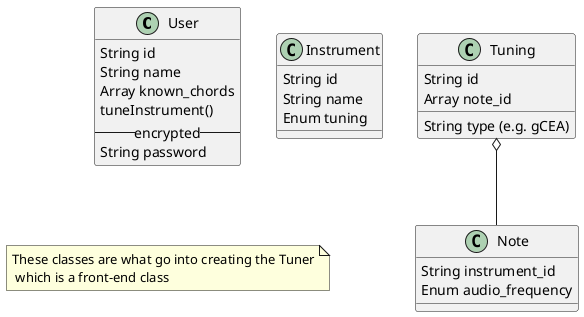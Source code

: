 Okay fixed it up:

```
@startuml

class User {
  String id
  String name
  Array known_chords
  tuneInstrument()
  --encrypted--
  String password
}

class Instrument {
  String id
  String name
  Enum tuning
}

class Note {
  String instrument_id
  Enum audio_frequency
}

class Tuning {
  String id
  Array note_id
  String type (e.g. gCEA)
}

Tuning o-- Note

note "These classes are what go into creating the Tuner\n which is a front-end class" as N1

@enduml
```
